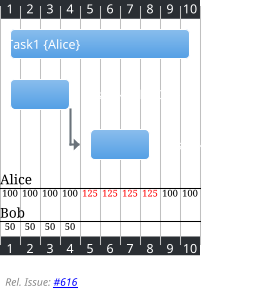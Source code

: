 ' Do not edit
' Theme Gallery
' autogenerated by script
'
@startgantt
!$PUML_MODE = "dark"
!theme cloudscape-design
[Task1] on {Alice} lasts 10 days
[Task2] on {Bob:50%} lasts 2 days
then [Task3] on {Alice:25%} lasts 1 days
left footer \n<i>Rel. Issue: [[https://github.com/plantuml/plantuml/issues/616 #616]]
@endgantt
